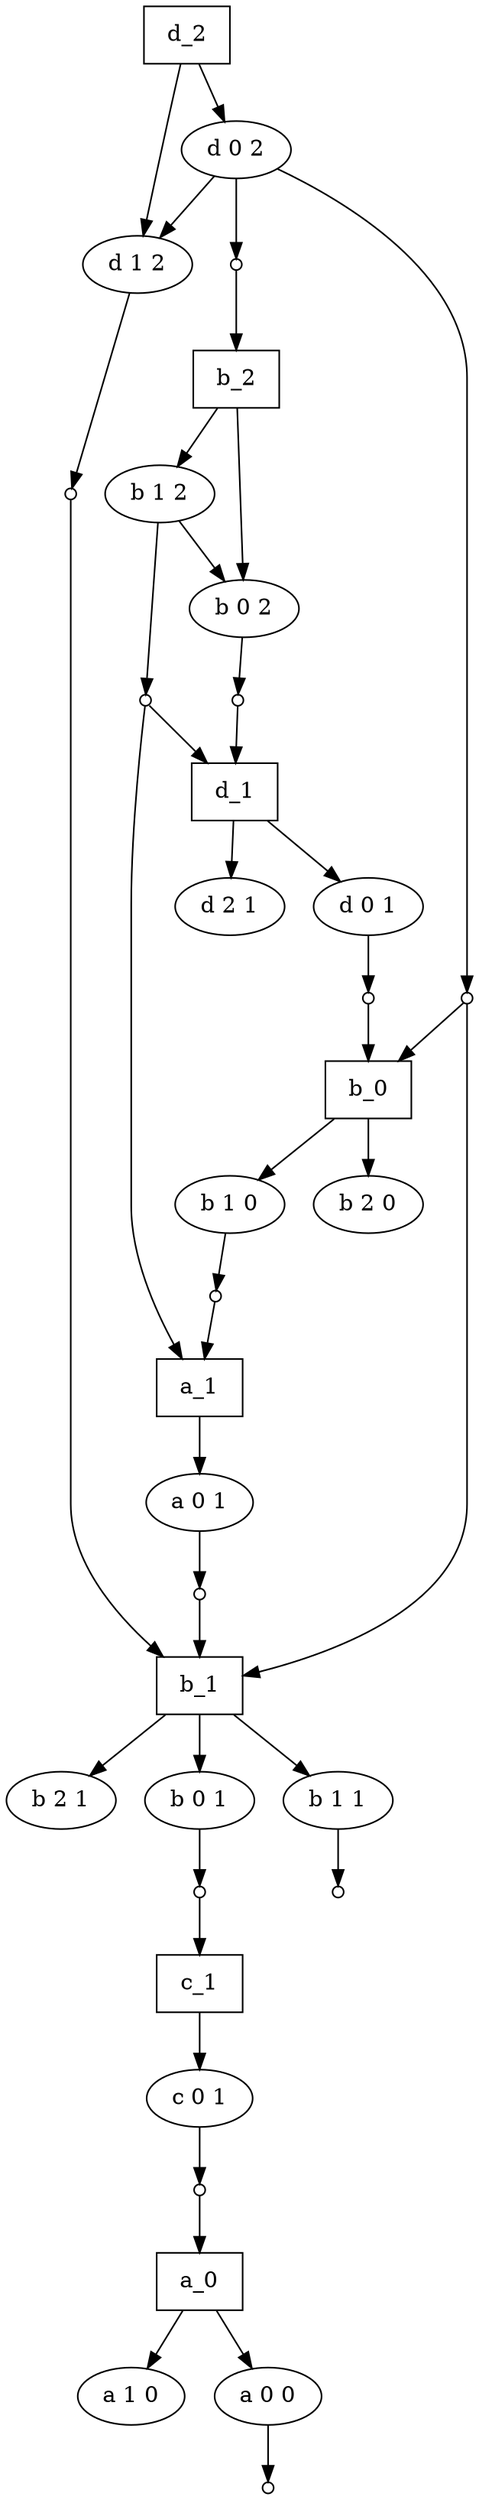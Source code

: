 digraph { 
a_0[shape=box];
a_0 -> O_a_1_0;
a_0 -> O_a_0_0;

a_1[shape=box];
a_1 -> O_a_0_1;

b_0[shape=box];
b_0 -> O_b_2_0;
b_0 -> O_b_1_0;

b_1[shape=box];
b_1 -> O_b_2_1;
b_1 -> O_b_0_1;
b_1 -> O_b_1_1;

b_2[shape=box];
b_2 -> O_b_0_2;
b_2 -> O_b_1_2;

c_1[shape=box];
c_1 -> O_c_0_1;

d_1[shape=box];
d_1 -> O_d_2_1;
d_1 -> O_d_0_1;

d_2[shape=box];
d_2 -> O_d_1_2;
d_2 -> O_d_0_2;
O_a_0_0[label="a 0 0"];
pintsol0[label="",shape=circle,fixedsize=true,width=0.1,height=0.1];
O_a_0_0 -> pintsol0;


O_a_0_1[label="a 0 1"];
pintsol1[label="",shape=circle,fixedsize=true,width=0.1,height=0.1];
O_a_0_1 -> pintsol1;
pintsol1 -> b_1;

O_a_1_0[label="a 1 0"];


O_b_0_1[label="b 0 1"];
pintsol2[label="",shape=circle,fixedsize=true,width=0.1,height=0.1];
O_b_0_1 -> pintsol2;
pintsol2 -> c_1;

O_b_0_2[label="b 0 2"];
pintsol3[label="",shape=circle,fixedsize=true,width=0.1,height=0.1];
O_b_0_2 -> pintsol3;
pintsol3 -> d_1;

O_b_1_0[label="b 1 0"];
pintsol4[label="",shape=circle,fixedsize=true,width=0.1,height=0.1];
O_b_1_0 -> pintsol4;
pintsol4 -> a_1;

O_b_1_1[label="b 1 1"];
pintsol5[label="",shape=circle,fixedsize=true,width=0.1,height=0.1];
O_b_1_1 -> pintsol5;


O_b_1_2[label="b 1 2"];
O_b_1_2 -> O_b_0_2;
pintsol6[label="",shape=circle,fixedsize=true,width=0.1,height=0.1];
O_b_1_2 -> pintsol6;
pintsol6 -> a_1;
pintsol6 -> d_1;

O_b_2_0[label="b 2 0"];


O_b_2_1[label="b 2 1"];


O_c_0_1[label="c 0 1"];
pintsol7[label="",shape=circle,fixedsize=true,width=0.1,height=0.1];
O_c_0_1 -> pintsol7;
pintsol7 -> a_0;

O_d_0_1[label="d 0 1"];
pintsol8[label="",shape=circle,fixedsize=true,width=0.1,height=0.1];
O_d_0_1 -> pintsol8;
pintsol8 -> b_0;

O_d_0_2[label="d 0 2"];
O_d_0_2 -> O_d_1_2;
pintsol9[label="",shape=circle,fixedsize=true,width=0.1,height=0.1];
O_d_0_2 -> pintsol9;
pintsol9 -> b_0;
pintsol9 -> b_1;
pintsol10[label="",shape=circle,fixedsize=true,width=0.1,height=0.1];
O_d_0_2 -> pintsol10;
pintsol10 -> b_2;

O_d_1_2[label="d 1 2"];
pintsol11[label="",shape=circle,fixedsize=true,width=0.1,height=0.1];
O_d_1_2 -> pintsol11;
pintsol11 -> b_1;

O_d_2_1[label="d 2 1"];

}
